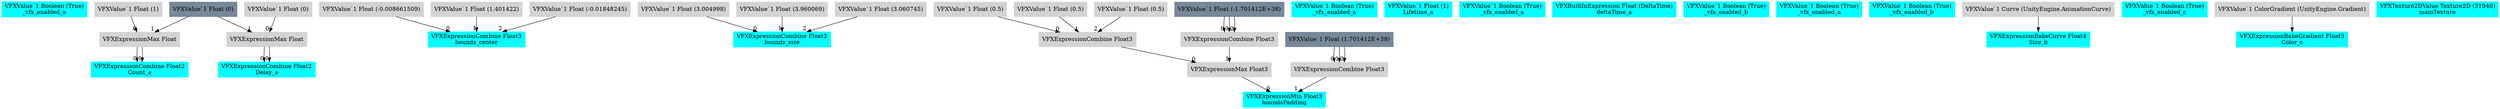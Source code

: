 digraph G {
node0 [shape="box" color="cyan" style="filled" label="VFXValue`1 Boolean (True)
_vfx_enabled_a"]
node1 [shape="box" color="cyan" style="filled" label="VFXExpressionCombine Float2
Count_a"]
node2 [shape="box" color="lightgray" style="filled" label="VFXExpressionMax Float"]
node3 [shape="box" color="lightgray" style="filled" label="VFXValue`1 Float (1)"]
node4 [shape="box" color="lightslategray" style="filled" label="VFXValue`1 Float (0)"]
node5 [shape="box" color="cyan" style="filled" label="VFXExpressionCombine Float2
Delay_a"]
node6 [shape="box" color="lightgray" style="filled" label="VFXExpressionMax Float"]
node7 [shape="box" color="lightgray" style="filled" label="VFXValue`1 Float (0)"]
node8 [shape="box" color="cyan" style="filled" label="VFXExpressionCombine Float3
bounds_center"]
node9 [shape="box" color="lightgray" style="filled" label="VFXValue`1 Float (-0.008661509)"]
node10 [shape="box" color="lightgray" style="filled" label="VFXValue`1 Float (1.401422)"]
node11 [shape="box" color="lightgray" style="filled" label="VFXValue`1 Float (-0.01848245)"]
node12 [shape="box" color="cyan" style="filled" label="VFXExpressionCombine Float3
bounds_size"]
node13 [shape="box" color="lightgray" style="filled" label="VFXValue`1 Float (3.004998)"]
node14 [shape="box" color="lightgray" style="filled" label="VFXValue`1 Float (3.960069)"]
node15 [shape="box" color="lightgray" style="filled" label="VFXValue`1 Float (3.060745)"]
node16 [shape="box" color="cyan" style="filled" label="VFXExpressionMin Float3
boundsPadding"]
node17 [shape="box" color="lightgray" style="filled" label="VFXExpressionMax Float3"]
node18 [shape="box" color="lightgray" style="filled" label="VFXExpressionCombine Float3"]
node19 [shape="box" color="lightgray" style="filled" label="VFXValue`1 Float (0.5)"]
node20 [shape="box" color="lightgray" style="filled" label="VFXValue`1 Float (0.5)"]
node21 [shape="box" color="lightgray" style="filled" label="VFXValue`1 Float (0.5)"]
node22 [shape="box" color="lightgray" style="filled" label="VFXExpressionCombine Float3"]
node23 [shape="box" color="lightslategray" style="filled" label="VFXValue`1 Float (-1.701412E+38)"]
node24 [shape="box" color="lightgray" style="filled" label="VFXExpressionCombine Float3"]
node25 [shape="box" color="lightslategray" style="filled" label="VFXValue`1 Float (1.701412E+38)"]
node26 [shape="box" color="cyan" style="filled" label="VFXValue`1 Boolean (True)
_vfx_enabled_a"]
node27 [shape="box" color="cyan" style="filled" label="VFXValue`1 Float (1)
Lifetime_a"]
node28 [shape="box" color="cyan" style="filled" label="VFXValue`1 Boolean (True)
_vfx_enabled_a"]
node29 [shape="box" color="cyan" style="filled" label="VFXBuiltInExpression Float (DeltaTime)
deltaTime_a"]
node30 [shape="box" color="cyan" style="filled" label="VFXValue`1 Boolean (True)
_vfx_enabled_b"]
node31 [shape="box" color="cyan" style="filled" label="VFXValue`1 Boolean (True)
_vfx_enabled_a"]
node32 [shape="box" color="cyan" style="filled" label="VFXValue`1 Boolean (True)
_vfx_enabled_b"]
node33 [shape="box" color="cyan" style="filled" label="VFXExpressionBakeCurve Float4
Size_b"]
node34 [shape="box" color="lightgray" style="filled" label="VFXValue`1 Curve (UnityEngine.AnimationCurve)"]
node35 [shape="box" color="cyan" style="filled" label="VFXValue`1 Boolean (True)
_vfx_enabled_c"]
node36 [shape="box" color="cyan" style="filled" label="VFXExpressionBakeGradient Float3
Color_c"]
node37 [shape="box" color="lightgray" style="filled" label="VFXValue`1 ColorGradient (UnityEngine.Gradient)"]
node38 [shape="box" color="cyan" style="filled" label="VFXTexture2DValue Texture2D (31940)
mainTexture"]
node2 -> node1 [headlabel="0"]
node2 -> node1 [headlabel="1"]
node3 -> node2 [headlabel="0"]
node4 -> node2 [headlabel="1"]
node6 -> node5 [headlabel="0"]
node6 -> node5 [headlabel="1"]
node7 -> node6 [headlabel="0"]
node4 -> node6 [headlabel="1"]
node9 -> node8 [headlabel="0"]
node10 -> node8 [headlabel="1"]
node11 -> node8 [headlabel="2"]
node13 -> node12 [headlabel="0"]
node14 -> node12 [headlabel="1"]
node15 -> node12 [headlabel="2"]
node17 -> node16 [headlabel="0"]
node24 -> node16 [headlabel="1"]
node18 -> node17 [headlabel="0"]
node22 -> node17 [headlabel="1"]
node19 -> node18 [headlabel="0"]
node20 -> node18 [headlabel="1"]
node21 -> node18 [headlabel="2"]
node23 -> node22 [headlabel="0"]
node23 -> node22 [headlabel="1"]
node23 -> node22 [headlabel="2"]
node25 -> node24 [headlabel="0"]
node25 -> node24 [headlabel="1"]
node25 -> node24 [headlabel="2"]
node34 -> node33 
node37 -> node36 
}

